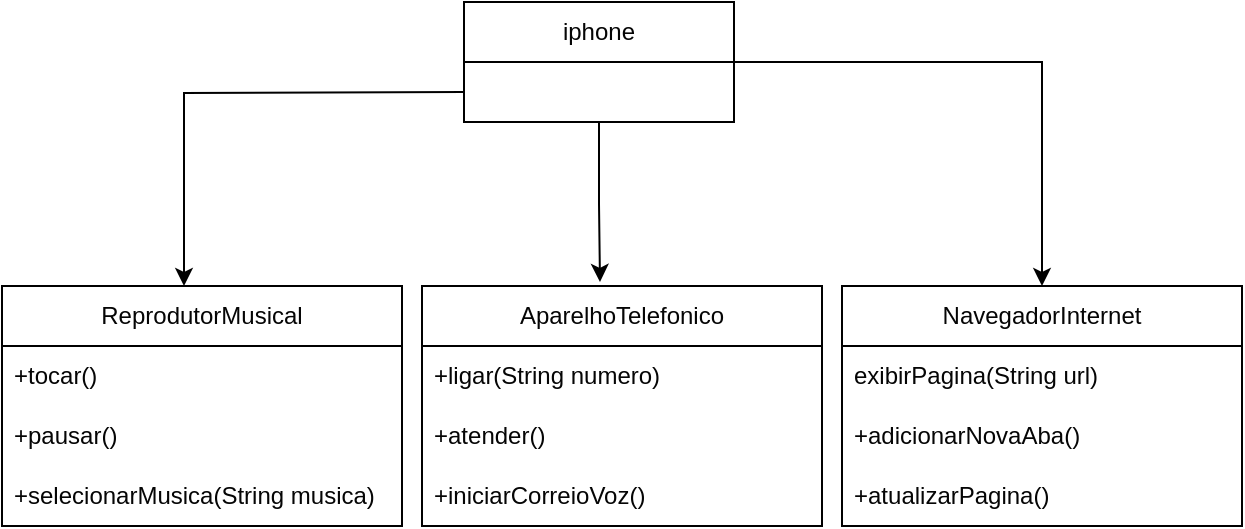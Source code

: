<mxfile version="24.7.7">
  <diagram id="C5RBs43oDa-KdzZeNtuy" name="Page-1">
    <mxGraphModel grid="0" page="1" gridSize="10" guides="1" tooltips="1" connect="1" arrows="1" fold="1" pageScale="1" pageWidth="827" pageHeight="1169" background="#FFFFFF" math="0" shadow="0">
      <root>
        <mxCell id="WIyWlLk6GJQsqaUBKTNV-0" />
        <mxCell id="WIyWlLk6GJQsqaUBKTNV-1" parent="WIyWlLk6GJQsqaUBKTNV-0" />
        <mxCell id="y9RSlZFX1GECtMxpuLru-0" value="ReprodutorMusical" style="swimlane;fontStyle=0;childLayout=stackLayout;horizontal=1;startSize=30;horizontalStack=0;resizeParent=1;resizeParentMax=0;resizeLast=0;collapsible=1;marginBottom=0;whiteSpace=wrap;html=1;labelBackgroundColor=default;fontColor=#050505;" vertex="1" parent="WIyWlLk6GJQsqaUBKTNV-1">
          <mxGeometry x="97" y="311" width="200" height="120" as="geometry" />
        </mxCell>
        <mxCell id="y9RSlZFX1GECtMxpuLru-1" value="+tocar()" style="text;align=left;verticalAlign=middle;spacingLeft=4;spacingRight=4;overflow=hidden;points=[[0,0.5],[1,0.5]];portConstraint=eastwest;rotatable=0;whiteSpace=wrap;html=1;fontColor=#050505;" vertex="1" parent="y9RSlZFX1GECtMxpuLru-0">
          <mxGeometry y="30" width="200" height="30" as="geometry" />
        </mxCell>
        <mxCell id="y9RSlZFX1GECtMxpuLru-2" value="+pausar()" style="text;strokeColor=none;fillColor=none;align=left;verticalAlign=middle;spacingLeft=4;spacingRight=4;overflow=hidden;points=[[0,0.5],[1,0.5]];portConstraint=eastwest;rotatable=0;whiteSpace=wrap;html=1;fontColor=#050505;" vertex="1" parent="y9RSlZFX1GECtMxpuLru-0">
          <mxGeometry y="60" width="200" height="30" as="geometry" />
        </mxCell>
        <mxCell id="y9RSlZFX1GECtMxpuLru-3" value="+selecionarMusica(String musica)" style="text;strokeColor=none;fillColor=none;align=left;verticalAlign=middle;spacingLeft=4;spacingRight=4;overflow=hidden;points=[[0,0.5],[1,0.5]];portConstraint=eastwest;rotatable=0;whiteSpace=wrap;html=1;fontColor=#050505;" vertex="1" parent="y9RSlZFX1GECtMxpuLru-0">
          <mxGeometry y="90" width="200" height="30" as="geometry" />
        </mxCell>
        <mxCell id="y9RSlZFX1GECtMxpuLru-4" value="AparelhoTelefonico" style="swimlane;fontStyle=0;childLayout=stackLayout;horizontal=1;startSize=30;horizontalStack=0;resizeParent=1;resizeParentMax=0;resizeLast=0;collapsible=1;marginBottom=0;whiteSpace=wrap;html=1;fontColor=#050505;" vertex="1" parent="WIyWlLk6GJQsqaUBKTNV-1">
          <mxGeometry x="307" y="311" width="200" height="120" as="geometry" />
        </mxCell>
        <mxCell id="y9RSlZFX1GECtMxpuLru-5" value="+ligar(String numero)" style="text;align=left;verticalAlign=middle;spacingLeft=4;spacingRight=4;overflow=hidden;points=[[0,0.5],[1,0.5]];portConstraint=eastwest;rotatable=0;whiteSpace=wrap;html=1;fontColor=#050505;" vertex="1" parent="y9RSlZFX1GECtMxpuLru-4">
          <mxGeometry y="30" width="200" height="30" as="geometry" />
        </mxCell>
        <mxCell id="y9RSlZFX1GECtMxpuLru-6" value="+atender()" style="text;strokeColor=none;fillColor=none;align=left;verticalAlign=middle;spacingLeft=4;spacingRight=4;overflow=hidden;points=[[0,0.5],[1,0.5]];portConstraint=eastwest;rotatable=0;whiteSpace=wrap;html=1;fontColor=#050505;" vertex="1" parent="y9RSlZFX1GECtMxpuLru-4">
          <mxGeometry y="60" width="200" height="30" as="geometry" />
        </mxCell>
        <mxCell id="y9RSlZFX1GECtMxpuLru-7" value="+iniciarCorreioVoz()" style="text;strokeColor=none;fillColor=none;align=left;verticalAlign=middle;spacingLeft=4;spacingRight=4;overflow=hidden;points=[[0,0.5],[1,0.5]];portConstraint=eastwest;rotatable=0;whiteSpace=wrap;html=1;fontColor=#050505;" vertex="1" parent="y9RSlZFX1GECtMxpuLru-4">
          <mxGeometry y="90" width="200" height="30" as="geometry" />
        </mxCell>
        <mxCell id="y9RSlZFX1GECtMxpuLru-8" value="NavegadorInternet" style="swimlane;fontStyle=0;childLayout=stackLayout;horizontal=1;startSize=30;horizontalStack=0;resizeParent=1;resizeParentMax=0;resizeLast=0;collapsible=1;marginBottom=0;whiteSpace=wrap;html=1;fontColor=#050505;" vertex="1" parent="WIyWlLk6GJQsqaUBKTNV-1">
          <mxGeometry x="517" y="311" width="200" height="120" as="geometry" />
        </mxCell>
        <mxCell id="y9RSlZFX1GECtMxpuLru-9" value="exibirPagina(String url)" style="text;align=left;verticalAlign=middle;spacingLeft=4;spacingRight=4;overflow=hidden;points=[[0,0.5],[1,0.5]];portConstraint=eastwest;rotatable=0;whiteSpace=wrap;html=1;fontColor=#050505;" vertex="1" parent="y9RSlZFX1GECtMxpuLru-8">
          <mxGeometry y="30" width="200" height="30" as="geometry" />
        </mxCell>
        <mxCell id="y9RSlZFX1GECtMxpuLru-10" value="+adicionarNovaAba()" style="text;strokeColor=none;fillColor=none;align=left;verticalAlign=middle;spacingLeft=4;spacingRight=4;overflow=hidden;points=[[0,0.5],[1,0.5]];portConstraint=eastwest;rotatable=0;whiteSpace=wrap;html=1;fontColor=#050505;" vertex="1" parent="y9RSlZFX1GECtMxpuLru-8">
          <mxGeometry y="60" width="200" height="30" as="geometry" />
        </mxCell>
        <mxCell id="y9RSlZFX1GECtMxpuLru-11" value="+atualizarPagina()" style="text;strokeColor=none;fillColor=none;align=left;verticalAlign=middle;spacingLeft=4;spacingRight=4;overflow=hidden;points=[[0,0.5],[1,0.5]];portConstraint=eastwest;rotatable=0;whiteSpace=wrap;html=1;fontColor=#050505;" vertex="1" parent="y9RSlZFX1GECtMxpuLru-8">
          <mxGeometry y="90" width="200" height="30" as="geometry" />
        </mxCell>
        <mxCell id="y9RSlZFX1GECtMxpuLru-25" style="edgeStyle=orthogonalEdgeStyle;rounded=0;orthogonalLoop=1;jettySize=auto;html=1;exitX=1;exitY=0.5;exitDx=0;exitDy=0;entryX=0.5;entryY=0;entryDx=0;entryDy=0;" edge="1" parent="WIyWlLk6GJQsqaUBKTNV-1" source="y9RSlZFX1GECtMxpuLru-12" target="y9RSlZFX1GECtMxpuLru-8">
          <mxGeometry relative="1" as="geometry" />
        </mxCell>
        <mxCell id="y9RSlZFX1GECtMxpuLru-12" value="iphone" style="swimlane;fontStyle=0;childLayout=stackLayout;horizontal=1;startSize=30;horizontalStack=0;resizeParent=1;resizeParentMax=0;resizeLast=0;collapsible=1;marginBottom=0;whiteSpace=wrap;html=1;fontColor=#050505;" vertex="1" parent="WIyWlLk6GJQsqaUBKTNV-1">
          <mxGeometry x="328" y="169" width="135" height="60" as="geometry" />
        </mxCell>
        <mxCell id="y9RSlZFX1GECtMxpuLru-21" style="edgeStyle=orthogonalEdgeStyle;rounded=0;orthogonalLoop=1;jettySize=auto;html=1;fontColor=#050505;entryX=0.455;entryY=0;entryDx=0;entryDy=0;entryPerimeter=0;" edge="1" parent="y9RSlZFX1GECtMxpuLru-12" target="y9RSlZFX1GECtMxpuLru-0">
          <mxGeometry relative="1" as="geometry">
            <mxPoint x="-103" y="77" as="targetPoint" />
            <mxPoint y="45" as="sourcePoint" />
          </mxGeometry>
        </mxCell>
        <mxCell id="y9RSlZFX1GECtMxpuLru-24" style="edgeStyle=orthogonalEdgeStyle;rounded=0;orthogonalLoop=1;jettySize=auto;html=1;exitX=0.5;exitY=1;exitDx=0;exitDy=0;entryX=0.445;entryY=-0.017;entryDx=0;entryDy=0;entryPerimeter=0;" edge="1" parent="WIyWlLk6GJQsqaUBKTNV-1" source="y9RSlZFX1GECtMxpuLru-12" target="y9RSlZFX1GECtMxpuLru-4">
          <mxGeometry relative="1" as="geometry" />
        </mxCell>
      </root>
    </mxGraphModel>
  </diagram>
</mxfile>
